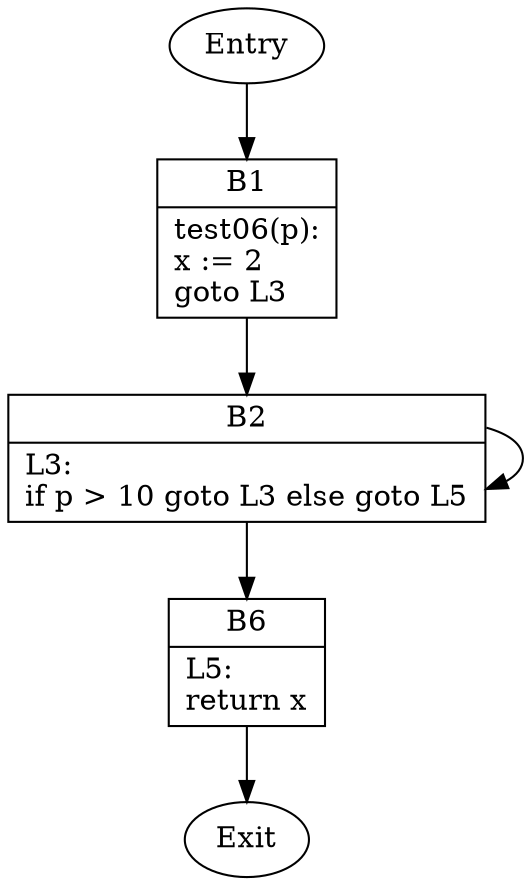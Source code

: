 digraph CFG {
    B1 [shape=record label="{B1|test06(p):\lx := 2\lgoto L3\l}"];
    B2 [shape=record label="{B2|L3:\lif p \> 10 goto L3 else goto L5\l}"];
    B6 [shape=record label="{B6|L5:\lreturn x\l}"];
    Entry -> B1;
    B1 -> B2;
    B2 -> B2;
    B2 -> B6;
    B6 -> Exit;
}
